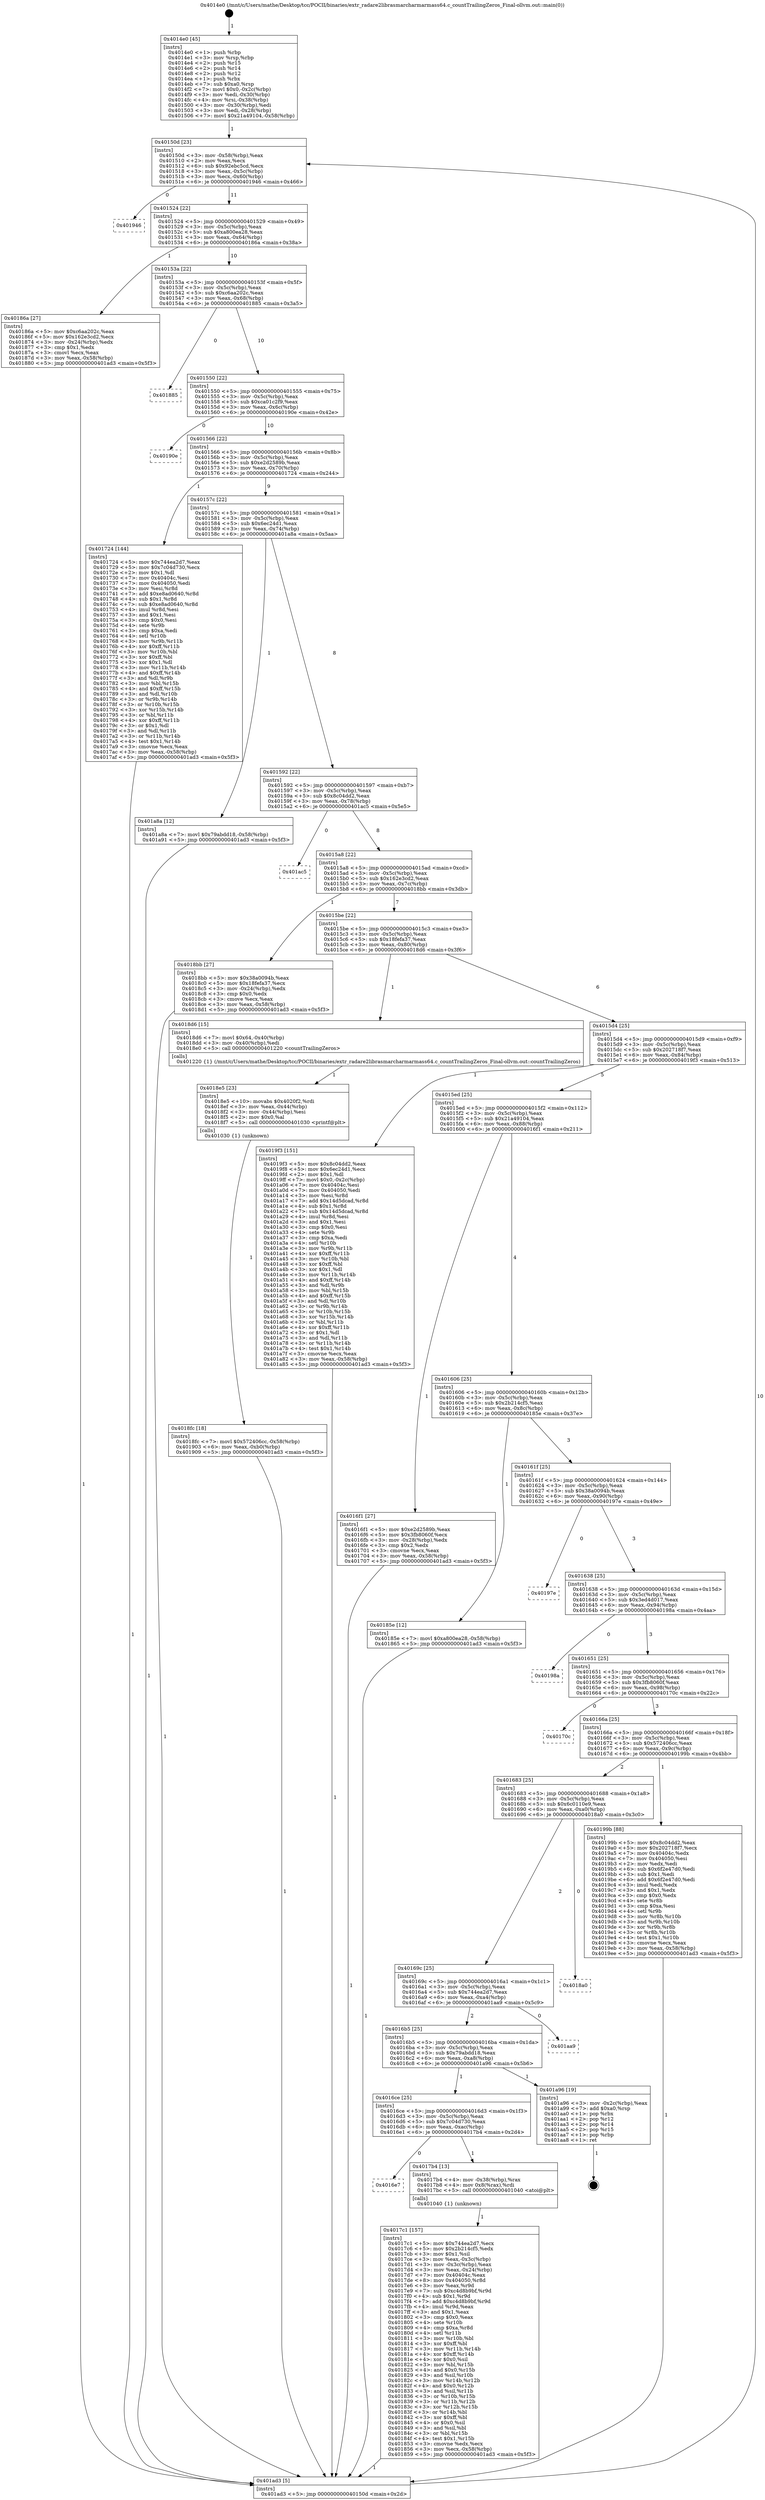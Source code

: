 digraph "0x4014e0" {
  label = "0x4014e0 (/mnt/c/Users/mathe/Desktop/tcc/POCII/binaries/extr_radare2librasmarcharmarmass64.c_countTrailingZeros_Final-ollvm.out::main(0))"
  labelloc = "t"
  node[shape=record]

  Entry [label="",width=0.3,height=0.3,shape=circle,fillcolor=black,style=filled]
  "0x40150d" [label="{
     0x40150d [23]\l
     | [instrs]\l
     &nbsp;&nbsp;0x40150d \<+3\>: mov -0x58(%rbp),%eax\l
     &nbsp;&nbsp;0x401510 \<+2\>: mov %eax,%ecx\l
     &nbsp;&nbsp;0x401512 \<+6\>: sub $0x92ebc5cd,%ecx\l
     &nbsp;&nbsp;0x401518 \<+3\>: mov %eax,-0x5c(%rbp)\l
     &nbsp;&nbsp;0x40151b \<+3\>: mov %ecx,-0x60(%rbp)\l
     &nbsp;&nbsp;0x40151e \<+6\>: je 0000000000401946 \<main+0x466\>\l
  }"]
  "0x401946" [label="{
     0x401946\l
  }", style=dashed]
  "0x401524" [label="{
     0x401524 [22]\l
     | [instrs]\l
     &nbsp;&nbsp;0x401524 \<+5\>: jmp 0000000000401529 \<main+0x49\>\l
     &nbsp;&nbsp;0x401529 \<+3\>: mov -0x5c(%rbp),%eax\l
     &nbsp;&nbsp;0x40152c \<+5\>: sub $0xa800ea28,%eax\l
     &nbsp;&nbsp;0x401531 \<+3\>: mov %eax,-0x64(%rbp)\l
     &nbsp;&nbsp;0x401534 \<+6\>: je 000000000040186a \<main+0x38a\>\l
  }"]
  Exit [label="",width=0.3,height=0.3,shape=circle,fillcolor=black,style=filled,peripheries=2]
  "0x40186a" [label="{
     0x40186a [27]\l
     | [instrs]\l
     &nbsp;&nbsp;0x40186a \<+5\>: mov $0xc6aa202c,%eax\l
     &nbsp;&nbsp;0x40186f \<+5\>: mov $0x162e3cd2,%ecx\l
     &nbsp;&nbsp;0x401874 \<+3\>: mov -0x24(%rbp),%edx\l
     &nbsp;&nbsp;0x401877 \<+3\>: cmp $0x1,%edx\l
     &nbsp;&nbsp;0x40187a \<+3\>: cmovl %ecx,%eax\l
     &nbsp;&nbsp;0x40187d \<+3\>: mov %eax,-0x58(%rbp)\l
     &nbsp;&nbsp;0x401880 \<+5\>: jmp 0000000000401ad3 \<main+0x5f3\>\l
  }"]
  "0x40153a" [label="{
     0x40153a [22]\l
     | [instrs]\l
     &nbsp;&nbsp;0x40153a \<+5\>: jmp 000000000040153f \<main+0x5f\>\l
     &nbsp;&nbsp;0x40153f \<+3\>: mov -0x5c(%rbp),%eax\l
     &nbsp;&nbsp;0x401542 \<+5\>: sub $0xc6aa202c,%eax\l
     &nbsp;&nbsp;0x401547 \<+3\>: mov %eax,-0x68(%rbp)\l
     &nbsp;&nbsp;0x40154a \<+6\>: je 0000000000401885 \<main+0x3a5\>\l
  }"]
  "0x4018fc" [label="{
     0x4018fc [18]\l
     | [instrs]\l
     &nbsp;&nbsp;0x4018fc \<+7\>: movl $0x572406cc,-0x58(%rbp)\l
     &nbsp;&nbsp;0x401903 \<+6\>: mov %eax,-0xb0(%rbp)\l
     &nbsp;&nbsp;0x401909 \<+5\>: jmp 0000000000401ad3 \<main+0x5f3\>\l
  }"]
  "0x401885" [label="{
     0x401885\l
  }", style=dashed]
  "0x401550" [label="{
     0x401550 [22]\l
     | [instrs]\l
     &nbsp;&nbsp;0x401550 \<+5\>: jmp 0000000000401555 \<main+0x75\>\l
     &nbsp;&nbsp;0x401555 \<+3\>: mov -0x5c(%rbp),%eax\l
     &nbsp;&nbsp;0x401558 \<+5\>: sub $0xca01c2f9,%eax\l
     &nbsp;&nbsp;0x40155d \<+3\>: mov %eax,-0x6c(%rbp)\l
     &nbsp;&nbsp;0x401560 \<+6\>: je 000000000040190e \<main+0x42e\>\l
  }"]
  "0x4018e5" [label="{
     0x4018e5 [23]\l
     | [instrs]\l
     &nbsp;&nbsp;0x4018e5 \<+10\>: movabs $0x4020f2,%rdi\l
     &nbsp;&nbsp;0x4018ef \<+3\>: mov %eax,-0x44(%rbp)\l
     &nbsp;&nbsp;0x4018f2 \<+3\>: mov -0x44(%rbp),%esi\l
     &nbsp;&nbsp;0x4018f5 \<+2\>: mov $0x0,%al\l
     &nbsp;&nbsp;0x4018f7 \<+5\>: call 0000000000401030 \<printf@plt\>\l
     | [calls]\l
     &nbsp;&nbsp;0x401030 \{1\} (unknown)\l
  }"]
  "0x40190e" [label="{
     0x40190e\l
  }", style=dashed]
  "0x401566" [label="{
     0x401566 [22]\l
     | [instrs]\l
     &nbsp;&nbsp;0x401566 \<+5\>: jmp 000000000040156b \<main+0x8b\>\l
     &nbsp;&nbsp;0x40156b \<+3\>: mov -0x5c(%rbp),%eax\l
     &nbsp;&nbsp;0x40156e \<+5\>: sub $0xe2d2589b,%eax\l
     &nbsp;&nbsp;0x401573 \<+3\>: mov %eax,-0x70(%rbp)\l
     &nbsp;&nbsp;0x401576 \<+6\>: je 0000000000401724 \<main+0x244\>\l
  }"]
  "0x4017c1" [label="{
     0x4017c1 [157]\l
     | [instrs]\l
     &nbsp;&nbsp;0x4017c1 \<+5\>: mov $0x744ea2d7,%ecx\l
     &nbsp;&nbsp;0x4017c6 \<+5\>: mov $0x2b214cf5,%edx\l
     &nbsp;&nbsp;0x4017cb \<+3\>: mov $0x1,%sil\l
     &nbsp;&nbsp;0x4017ce \<+3\>: mov %eax,-0x3c(%rbp)\l
     &nbsp;&nbsp;0x4017d1 \<+3\>: mov -0x3c(%rbp),%eax\l
     &nbsp;&nbsp;0x4017d4 \<+3\>: mov %eax,-0x24(%rbp)\l
     &nbsp;&nbsp;0x4017d7 \<+7\>: mov 0x40404c,%eax\l
     &nbsp;&nbsp;0x4017de \<+8\>: mov 0x404050,%r8d\l
     &nbsp;&nbsp;0x4017e6 \<+3\>: mov %eax,%r9d\l
     &nbsp;&nbsp;0x4017e9 \<+7\>: sub $0xc4d8b9bf,%r9d\l
     &nbsp;&nbsp;0x4017f0 \<+4\>: sub $0x1,%r9d\l
     &nbsp;&nbsp;0x4017f4 \<+7\>: add $0xc4d8b9bf,%r9d\l
     &nbsp;&nbsp;0x4017fb \<+4\>: imul %r9d,%eax\l
     &nbsp;&nbsp;0x4017ff \<+3\>: and $0x1,%eax\l
     &nbsp;&nbsp;0x401802 \<+3\>: cmp $0x0,%eax\l
     &nbsp;&nbsp;0x401805 \<+4\>: sete %r10b\l
     &nbsp;&nbsp;0x401809 \<+4\>: cmp $0xa,%r8d\l
     &nbsp;&nbsp;0x40180d \<+4\>: setl %r11b\l
     &nbsp;&nbsp;0x401811 \<+3\>: mov %r10b,%bl\l
     &nbsp;&nbsp;0x401814 \<+3\>: xor $0xff,%bl\l
     &nbsp;&nbsp;0x401817 \<+3\>: mov %r11b,%r14b\l
     &nbsp;&nbsp;0x40181a \<+4\>: xor $0xff,%r14b\l
     &nbsp;&nbsp;0x40181e \<+4\>: xor $0x0,%sil\l
     &nbsp;&nbsp;0x401822 \<+3\>: mov %bl,%r15b\l
     &nbsp;&nbsp;0x401825 \<+4\>: and $0x0,%r15b\l
     &nbsp;&nbsp;0x401829 \<+3\>: and %sil,%r10b\l
     &nbsp;&nbsp;0x40182c \<+3\>: mov %r14b,%r12b\l
     &nbsp;&nbsp;0x40182f \<+4\>: and $0x0,%r12b\l
     &nbsp;&nbsp;0x401833 \<+3\>: and %sil,%r11b\l
     &nbsp;&nbsp;0x401836 \<+3\>: or %r10b,%r15b\l
     &nbsp;&nbsp;0x401839 \<+3\>: or %r11b,%r12b\l
     &nbsp;&nbsp;0x40183c \<+3\>: xor %r12b,%r15b\l
     &nbsp;&nbsp;0x40183f \<+3\>: or %r14b,%bl\l
     &nbsp;&nbsp;0x401842 \<+3\>: xor $0xff,%bl\l
     &nbsp;&nbsp;0x401845 \<+4\>: or $0x0,%sil\l
     &nbsp;&nbsp;0x401849 \<+3\>: and %sil,%bl\l
     &nbsp;&nbsp;0x40184c \<+3\>: or %bl,%r15b\l
     &nbsp;&nbsp;0x40184f \<+4\>: test $0x1,%r15b\l
     &nbsp;&nbsp;0x401853 \<+3\>: cmovne %edx,%ecx\l
     &nbsp;&nbsp;0x401856 \<+3\>: mov %ecx,-0x58(%rbp)\l
     &nbsp;&nbsp;0x401859 \<+5\>: jmp 0000000000401ad3 \<main+0x5f3\>\l
  }"]
  "0x401724" [label="{
     0x401724 [144]\l
     | [instrs]\l
     &nbsp;&nbsp;0x401724 \<+5\>: mov $0x744ea2d7,%eax\l
     &nbsp;&nbsp;0x401729 \<+5\>: mov $0x7c04d730,%ecx\l
     &nbsp;&nbsp;0x40172e \<+2\>: mov $0x1,%dl\l
     &nbsp;&nbsp;0x401730 \<+7\>: mov 0x40404c,%esi\l
     &nbsp;&nbsp;0x401737 \<+7\>: mov 0x404050,%edi\l
     &nbsp;&nbsp;0x40173e \<+3\>: mov %esi,%r8d\l
     &nbsp;&nbsp;0x401741 \<+7\>: add $0xe8ad0640,%r8d\l
     &nbsp;&nbsp;0x401748 \<+4\>: sub $0x1,%r8d\l
     &nbsp;&nbsp;0x40174c \<+7\>: sub $0xe8ad0640,%r8d\l
     &nbsp;&nbsp;0x401753 \<+4\>: imul %r8d,%esi\l
     &nbsp;&nbsp;0x401757 \<+3\>: and $0x1,%esi\l
     &nbsp;&nbsp;0x40175a \<+3\>: cmp $0x0,%esi\l
     &nbsp;&nbsp;0x40175d \<+4\>: sete %r9b\l
     &nbsp;&nbsp;0x401761 \<+3\>: cmp $0xa,%edi\l
     &nbsp;&nbsp;0x401764 \<+4\>: setl %r10b\l
     &nbsp;&nbsp;0x401768 \<+3\>: mov %r9b,%r11b\l
     &nbsp;&nbsp;0x40176b \<+4\>: xor $0xff,%r11b\l
     &nbsp;&nbsp;0x40176f \<+3\>: mov %r10b,%bl\l
     &nbsp;&nbsp;0x401772 \<+3\>: xor $0xff,%bl\l
     &nbsp;&nbsp;0x401775 \<+3\>: xor $0x1,%dl\l
     &nbsp;&nbsp;0x401778 \<+3\>: mov %r11b,%r14b\l
     &nbsp;&nbsp;0x40177b \<+4\>: and $0xff,%r14b\l
     &nbsp;&nbsp;0x40177f \<+3\>: and %dl,%r9b\l
     &nbsp;&nbsp;0x401782 \<+3\>: mov %bl,%r15b\l
     &nbsp;&nbsp;0x401785 \<+4\>: and $0xff,%r15b\l
     &nbsp;&nbsp;0x401789 \<+3\>: and %dl,%r10b\l
     &nbsp;&nbsp;0x40178c \<+3\>: or %r9b,%r14b\l
     &nbsp;&nbsp;0x40178f \<+3\>: or %r10b,%r15b\l
     &nbsp;&nbsp;0x401792 \<+3\>: xor %r15b,%r14b\l
     &nbsp;&nbsp;0x401795 \<+3\>: or %bl,%r11b\l
     &nbsp;&nbsp;0x401798 \<+4\>: xor $0xff,%r11b\l
     &nbsp;&nbsp;0x40179c \<+3\>: or $0x1,%dl\l
     &nbsp;&nbsp;0x40179f \<+3\>: and %dl,%r11b\l
     &nbsp;&nbsp;0x4017a2 \<+3\>: or %r11b,%r14b\l
     &nbsp;&nbsp;0x4017a5 \<+4\>: test $0x1,%r14b\l
     &nbsp;&nbsp;0x4017a9 \<+3\>: cmovne %ecx,%eax\l
     &nbsp;&nbsp;0x4017ac \<+3\>: mov %eax,-0x58(%rbp)\l
     &nbsp;&nbsp;0x4017af \<+5\>: jmp 0000000000401ad3 \<main+0x5f3\>\l
  }"]
  "0x40157c" [label="{
     0x40157c [22]\l
     | [instrs]\l
     &nbsp;&nbsp;0x40157c \<+5\>: jmp 0000000000401581 \<main+0xa1\>\l
     &nbsp;&nbsp;0x401581 \<+3\>: mov -0x5c(%rbp),%eax\l
     &nbsp;&nbsp;0x401584 \<+5\>: sub $0x6ec24d1,%eax\l
     &nbsp;&nbsp;0x401589 \<+3\>: mov %eax,-0x74(%rbp)\l
     &nbsp;&nbsp;0x40158c \<+6\>: je 0000000000401a8a \<main+0x5aa\>\l
  }"]
  "0x4016e7" [label="{
     0x4016e7\l
  }", style=dashed]
  "0x401a8a" [label="{
     0x401a8a [12]\l
     | [instrs]\l
     &nbsp;&nbsp;0x401a8a \<+7\>: movl $0x79abdd18,-0x58(%rbp)\l
     &nbsp;&nbsp;0x401a91 \<+5\>: jmp 0000000000401ad3 \<main+0x5f3\>\l
  }"]
  "0x401592" [label="{
     0x401592 [22]\l
     | [instrs]\l
     &nbsp;&nbsp;0x401592 \<+5\>: jmp 0000000000401597 \<main+0xb7\>\l
     &nbsp;&nbsp;0x401597 \<+3\>: mov -0x5c(%rbp),%eax\l
     &nbsp;&nbsp;0x40159a \<+5\>: sub $0x8c04dd2,%eax\l
     &nbsp;&nbsp;0x40159f \<+3\>: mov %eax,-0x78(%rbp)\l
     &nbsp;&nbsp;0x4015a2 \<+6\>: je 0000000000401ac5 \<main+0x5e5\>\l
  }"]
  "0x4017b4" [label="{
     0x4017b4 [13]\l
     | [instrs]\l
     &nbsp;&nbsp;0x4017b4 \<+4\>: mov -0x38(%rbp),%rax\l
     &nbsp;&nbsp;0x4017b8 \<+4\>: mov 0x8(%rax),%rdi\l
     &nbsp;&nbsp;0x4017bc \<+5\>: call 0000000000401040 \<atoi@plt\>\l
     | [calls]\l
     &nbsp;&nbsp;0x401040 \{1\} (unknown)\l
  }"]
  "0x401ac5" [label="{
     0x401ac5\l
  }", style=dashed]
  "0x4015a8" [label="{
     0x4015a8 [22]\l
     | [instrs]\l
     &nbsp;&nbsp;0x4015a8 \<+5\>: jmp 00000000004015ad \<main+0xcd\>\l
     &nbsp;&nbsp;0x4015ad \<+3\>: mov -0x5c(%rbp),%eax\l
     &nbsp;&nbsp;0x4015b0 \<+5\>: sub $0x162e3cd2,%eax\l
     &nbsp;&nbsp;0x4015b5 \<+3\>: mov %eax,-0x7c(%rbp)\l
     &nbsp;&nbsp;0x4015b8 \<+6\>: je 00000000004018bb \<main+0x3db\>\l
  }"]
  "0x4016ce" [label="{
     0x4016ce [25]\l
     | [instrs]\l
     &nbsp;&nbsp;0x4016ce \<+5\>: jmp 00000000004016d3 \<main+0x1f3\>\l
     &nbsp;&nbsp;0x4016d3 \<+3\>: mov -0x5c(%rbp),%eax\l
     &nbsp;&nbsp;0x4016d6 \<+5\>: sub $0x7c04d730,%eax\l
     &nbsp;&nbsp;0x4016db \<+6\>: mov %eax,-0xac(%rbp)\l
     &nbsp;&nbsp;0x4016e1 \<+6\>: je 00000000004017b4 \<main+0x2d4\>\l
  }"]
  "0x4018bb" [label="{
     0x4018bb [27]\l
     | [instrs]\l
     &nbsp;&nbsp;0x4018bb \<+5\>: mov $0x38a0094b,%eax\l
     &nbsp;&nbsp;0x4018c0 \<+5\>: mov $0x18fefa37,%ecx\l
     &nbsp;&nbsp;0x4018c5 \<+3\>: mov -0x24(%rbp),%edx\l
     &nbsp;&nbsp;0x4018c8 \<+3\>: cmp $0x0,%edx\l
     &nbsp;&nbsp;0x4018cb \<+3\>: cmove %ecx,%eax\l
     &nbsp;&nbsp;0x4018ce \<+3\>: mov %eax,-0x58(%rbp)\l
     &nbsp;&nbsp;0x4018d1 \<+5\>: jmp 0000000000401ad3 \<main+0x5f3\>\l
  }"]
  "0x4015be" [label="{
     0x4015be [22]\l
     | [instrs]\l
     &nbsp;&nbsp;0x4015be \<+5\>: jmp 00000000004015c3 \<main+0xe3\>\l
     &nbsp;&nbsp;0x4015c3 \<+3\>: mov -0x5c(%rbp),%eax\l
     &nbsp;&nbsp;0x4015c6 \<+5\>: sub $0x18fefa37,%eax\l
     &nbsp;&nbsp;0x4015cb \<+3\>: mov %eax,-0x80(%rbp)\l
     &nbsp;&nbsp;0x4015ce \<+6\>: je 00000000004018d6 \<main+0x3f6\>\l
  }"]
  "0x401a96" [label="{
     0x401a96 [19]\l
     | [instrs]\l
     &nbsp;&nbsp;0x401a96 \<+3\>: mov -0x2c(%rbp),%eax\l
     &nbsp;&nbsp;0x401a99 \<+7\>: add $0xa0,%rsp\l
     &nbsp;&nbsp;0x401aa0 \<+1\>: pop %rbx\l
     &nbsp;&nbsp;0x401aa1 \<+2\>: pop %r12\l
     &nbsp;&nbsp;0x401aa3 \<+2\>: pop %r14\l
     &nbsp;&nbsp;0x401aa5 \<+2\>: pop %r15\l
     &nbsp;&nbsp;0x401aa7 \<+1\>: pop %rbp\l
     &nbsp;&nbsp;0x401aa8 \<+1\>: ret\l
  }"]
  "0x4018d6" [label="{
     0x4018d6 [15]\l
     | [instrs]\l
     &nbsp;&nbsp;0x4018d6 \<+7\>: movl $0x64,-0x40(%rbp)\l
     &nbsp;&nbsp;0x4018dd \<+3\>: mov -0x40(%rbp),%edi\l
     &nbsp;&nbsp;0x4018e0 \<+5\>: call 0000000000401220 \<countTrailingZeros\>\l
     | [calls]\l
     &nbsp;&nbsp;0x401220 \{1\} (/mnt/c/Users/mathe/Desktop/tcc/POCII/binaries/extr_radare2librasmarcharmarmass64.c_countTrailingZeros_Final-ollvm.out::countTrailingZeros)\l
  }"]
  "0x4015d4" [label="{
     0x4015d4 [25]\l
     | [instrs]\l
     &nbsp;&nbsp;0x4015d4 \<+5\>: jmp 00000000004015d9 \<main+0xf9\>\l
     &nbsp;&nbsp;0x4015d9 \<+3\>: mov -0x5c(%rbp),%eax\l
     &nbsp;&nbsp;0x4015dc \<+5\>: sub $0x202718f7,%eax\l
     &nbsp;&nbsp;0x4015e1 \<+6\>: mov %eax,-0x84(%rbp)\l
     &nbsp;&nbsp;0x4015e7 \<+6\>: je 00000000004019f3 \<main+0x513\>\l
  }"]
  "0x4016b5" [label="{
     0x4016b5 [25]\l
     | [instrs]\l
     &nbsp;&nbsp;0x4016b5 \<+5\>: jmp 00000000004016ba \<main+0x1da\>\l
     &nbsp;&nbsp;0x4016ba \<+3\>: mov -0x5c(%rbp),%eax\l
     &nbsp;&nbsp;0x4016bd \<+5\>: sub $0x79abdd18,%eax\l
     &nbsp;&nbsp;0x4016c2 \<+6\>: mov %eax,-0xa8(%rbp)\l
     &nbsp;&nbsp;0x4016c8 \<+6\>: je 0000000000401a96 \<main+0x5b6\>\l
  }"]
  "0x4019f3" [label="{
     0x4019f3 [151]\l
     | [instrs]\l
     &nbsp;&nbsp;0x4019f3 \<+5\>: mov $0x8c04dd2,%eax\l
     &nbsp;&nbsp;0x4019f8 \<+5\>: mov $0x6ec24d1,%ecx\l
     &nbsp;&nbsp;0x4019fd \<+2\>: mov $0x1,%dl\l
     &nbsp;&nbsp;0x4019ff \<+7\>: movl $0x0,-0x2c(%rbp)\l
     &nbsp;&nbsp;0x401a06 \<+7\>: mov 0x40404c,%esi\l
     &nbsp;&nbsp;0x401a0d \<+7\>: mov 0x404050,%edi\l
     &nbsp;&nbsp;0x401a14 \<+3\>: mov %esi,%r8d\l
     &nbsp;&nbsp;0x401a17 \<+7\>: add $0x14d5dcad,%r8d\l
     &nbsp;&nbsp;0x401a1e \<+4\>: sub $0x1,%r8d\l
     &nbsp;&nbsp;0x401a22 \<+7\>: sub $0x14d5dcad,%r8d\l
     &nbsp;&nbsp;0x401a29 \<+4\>: imul %r8d,%esi\l
     &nbsp;&nbsp;0x401a2d \<+3\>: and $0x1,%esi\l
     &nbsp;&nbsp;0x401a30 \<+3\>: cmp $0x0,%esi\l
     &nbsp;&nbsp;0x401a33 \<+4\>: sete %r9b\l
     &nbsp;&nbsp;0x401a37 \<+3\>: cmp $0xa,%edi\l
     &nbsp;&nbsp;0x401a3a \<+4\>: setl %r10b\l
     &nbsp;&nbsp;0x401a3e \<+3\>: mov %r9b,%r11b\l
     &nbsp;&nbsp;0x401a41 \<+4\>: xor $0xff,%r11b\l
     &nbsp;&nbsp;0x401a45 \<+3\>: mov %r10b,%bl\l
     &nbsp;&nbsp;0x401a48 \<+3\>: xor $0xff,%bl\l
     &nbsp;&nbsp;0x401a4b \<+3\>: xor $0x1,%dl\l
     &nbsp;&nbsp;0x401a4e \<+3\>: mov %r11b,%r14b\l
     &nbsp;&nbsp;0x401a51 \<+4\>: and $0xff,%r14b\l
     &nbsp;&nbsp;0x401a55 \<+3\>: and %dl,%r9b\l
     &nbsp;&nbsp;0x401a58 \<+3\>: mov %bl,%r15b\l
     &nbsp;&nbsp;0x401a5b \<+4\>: and $0xff,%r15b\l
     &nbsp;&nbsp;0x401a5f \<+3\>: and %dl,%r10b\l
     &nbsp;&nbsp;0x401a62 \<+3\>: or %r9b,%r14b\l
     &nbsp;&nbsp;0x401a65 \<+3\>: or %r10b,%r15b\l
     &nbsp;&nbsp;0x401a68 \<+3\>: xor %r15b,%r14b\l
     &nbsp;&nbsp;0x401a6b \<+3\>: or %bl,%r11b\l
     &nbsp;&nbsp;0x401a6e \<+4\>: xor $0xff,%r11b\l
     &nbsp;&nbsp;0x401a72 \<+3\>: or $0x1,%dl\l
     &nbsp;&nbsp;0x401a75 \<+3\>: and %dl,%r11b\l
     &nbsp;&nbsp;0x401a78 \<+3\>: or %r11b,%r14b\l
     &nbsp;&nbsp;0x401a7b \<+4\>: test $0x1,%r14b\l
     &nbsp;&nbsp;0x401a7f \<+3\>: cmovne %ecx,%eax\l
     &nbsp;&nbsp;0x401a82 \<+3\>: mov %eax,-0x58(%rbp)\l
     &nbsp;&nbsp;0x401a85 \<+5\>: jmp 0000000000401ad3 \<main+0x5f3\>\l
  }"]
  "0x4015ed" [label="{
     0x4015ed [25]\l
     | [instrs]\l
     &nbsp;&nbsp;0x4015ed \<+5\>: jmp 00000000004015f2 \<main+0x112\>\l
     &nbsp;&nbsp;0x4015f2 \<+3\>: mov -0x5c(%rbp),%eax\l
     &nbsp;&nbsp;0x4015f5 \<+5\>: sub $0x21a49104,%eax\l
     &nbsp;&nbsp;0x4015fa \<+6\>: mov %eax,-0x88(%rbp)\l
     &nbsp;&nbsp;0x401600 \<+6\>: je 00000000004016f1 \<main+0x211\>\l
  }"]
  "0x401aa9" [label="{
     0x401aa9\l
  }", style=dashed]
  "0x4016f1" [label="{
     0x4016f1 [27]\l
     | [instrs]\l
     &nbsp;&nbsp;0x4016f1 \<+5\>: mov $0xe2d2589b,%eax\l
     &nbsp;&nbsp;0x4016f6 \<+5\>: mov $0x3fb8060f,%ecx\l
     &nbsp;&nbsp;0x4016fb \<+3\>: mov -0x28(%rbp),%edx\l
     &nbsp;&nbsp;0x4016fe \<+3\>: cmp $0x2,%edx\l
     &nbsp;&nbsp;0x401701 \<+3\>: cmovne %ecx,%eax\l
     &nbsp;&nbsp;0x401704 \<+3\>: mov %eax,-0x58(%rbp)\l
     &nbsp;&nbsp;0x401707 \<+5\>: jmp 0000000000401ad3 \<main+0x5f3\>\l
  }"]
  "0x401606" [label="{
     0x401606 [25]\l
     | [instrs]\l
     &nbsp;&nbsp;0x401606 \<+5\>: jmp 000000000040160b \<main+0x12b\>\l
     &nbsp;&nbsp;0x40160b \<+3\>: mov -0x5c(%rbp),%eax\l
     &nbsp;&nbsp;0x40160e \<+5\>: sub $0x2b214cf5,%eax\l
     &nbsp;&nbsp;0x401613 \<+6\>: mov %eax,-0x8c(%rbp)\l
     &nbsp;&nbsp;0x401619 \<+6\>: je 000000000040185e \<main+0x37e\>\l
  }"]
  "0x401ad3" [label="{
     0x401ad3 [5]\l
     | [instrs]\l
     &nbsp;&nbsp;0x401ad3 \<+5\>: jmp 000000000040150d \<main+0x2d\>\l
  }"]
  "0x4014e0" [label="{
     0x4014e0 [45]\l
     | [instrs]\l
     &nbsp;&nbsp;0x4014e0 \<+1\>: push %rbp\l
     &nbsp;&nbsp;0x4014e1 \<+3\>: mov %rsp,%rbp\l
     &nbsp;&nbsp;0x4014e4 \<+2\>: push %r15\l
     &nbsp;&nbsp;0x4014e6 \<+2\>: push %r14\l
     &nbsp;&nbsp;0x4014e8 \<+2\>: push %r12\l
     &nbsp;&nbsp;0x4014ea \<+1\>: push %rbx\l
     &nbsp;&nbsp;0x4014eb \<+7\>: sub $0xa0,%rsp\l
     &nbsp;&nbsp;0x4014f2 \<+7\>: movl $0x0,-0x2c(%rbp)\l
     &nbsp;&nbsp;0x4014f9 \<+3\>: mov %edi,-0x30(%rbp)\l
     &nbsp;&nbsp;0x4014fc \<+4\>: mov %rsi,-0x38(%rbp)\l
     &nbsp;&nbsp;0x401500 \<+3\>: mov -0x30(%rbp),%edi\l
     &nbsp;&nbsp;0x401503 \<+3\>: mov %edi,-0x28(%rbp)\l
     &nbsp;&nbsp;0x401506 \<+7\>: movl $0x21a49104,-0x58(%rbp)\l
  }"]
  "0x40169c" [label="{
     0x40169c [25]\l
     | [instrs]\l
     &nbsp;&nbsp;0x40169c \<+5\>: jmp 00000000004016a1 \<main+0x1c1\>\l
     &nbsp;&nbsp;0x4016a1 \<+3\>: mov -0x5c(%rbp),%eax\l
     &nbsp;&nbsp;0x4016a4 \<+5\>: sub $0x744ea2d7,%eax\l
     &nbsp;&nbsp;0x4016a9 \<+6\>: mov %eax,-0xa4(%rbp)\l
     &nbsp;&nbsp;0x4016af \<+6\>: je 0000000000401aa9 \<main+0x5c9\>\l
  }"]
  "0x40185e" [label="{
     0x40185e [12]\l
     | [instrs]\l
     &nbsp;&nbsp;0x40185e \<+7\>: movl $0xa800ea28,-0x58(%rbp)\l
     &nbsp;&nbsp;0x401865 \<+5\>: jmp 0000000000401ad3 \<main+0x5f3\>\l
  }"]
  "0x40161f" [label="{
     0x40161f [25]\l
     | [instrs]\l
     &nbsp;&nbsp;0x40161f \<+5\>: jmp 0000000000401624 \<main+0x144\>\l
     &nbsp;&nbsp;0x401624 \<+3\>: mov -0x5c(%rbp),%eax\l
     &nbsp;&nbsp;0x401627 \<+5\>: sub $0x38a0094b,%eax\l
     &nbsp;&nbsp;0x40162c \<+6\>: mov %eax,-0x90(%rbp)\l
     &nbsp;&nbsp;0x401632 \<+6\>: je 000000000040197e \<main+0x49e\>\l
  }"]
  "0x4018a0" [label="{
     0x4018a0\l
  }", style=dashed]
  "0x40197e" [label="{
     0x40197e\l
  }", style=dashed]
  "0x401638" [label="{
     0x401638 [25]\l
     | [instrs]\l
     &nbsp;&nbsp;0x401638 \<+5\>: jmp 000000000040163d \<main+0x15d\>\l
     &nbsp;&nbsp;0x40163d \<+3\>: mov -0x5c(%rbp),%eax\l
     &nbsp;&nbsp;0x401640 \<+5\>: sub $0x3ed4d017,%eax\l
     &nbsp;&nbsp;0x401645 \<+6\>: mov %eax,-0x94(%rbp)\l
     &nbsp;&nbsp;0x40164b \<+6\>: je 000000000040198a \<main+0x4aa\>\l
  }"]
  "0x401683" [label="{
     0x401683 [25]\l
     | [instrs]\l
     &nbsp;&nbsp;0x401683 \<+5\>: jmp 0000000000401688 \<main+0x1a8\>\l
     &nbsp;&nbsp;0x401688 \<+3\>: mov -0x5c(%rbp),%eax\l
     &nbsp;&nbsp;0x40168b \<+5\>: sub $0x6c0110e9,%eax\l
     &nbsp;&nbsp;0x401690 \<+6\>: mov %eax,-0xa0(%rbp)\l
     &nbsp;&nbsp;0x401696 \<+6\>: je 00000000004018a0 \<main+0x3c0\>\l
  }"]
  "0x40198a" [label="{
     0x40198a\l
  }", style=dashed]
  "0x401651" [label="{
     0x401651 [25]\l
     | [instrs]\l
     &nbsp;&nbsp;0x401651 \<+5\>: jmp 0000000000401656 \<main+0x176\>\l
     &nbsp;&nbsp;0x401656 \<+3\>: mov -0x5c(%rbp),%eax\l
     &nbsp;&nbsp;0x401659 \<+5\>: sub $0x3fb8060f,%eax\l
     &nbsp;&nbsp;0x40165e \<+6\>: mov %eax,-0x98(%rbp)\l
     &nbsp;&nbsp;0x401664 \<+6\>: je 000000000040170c \<main+0x22c\>\l
  }"]
  "0x40199b" [label="{
     0x40199b [88]\l
     | [instrs]\l
     &nbsp;&nbsp;0x40199b \<+5\>: mov $0x8c04dd2,%eax\l
     &nbsp;&nbsp;0x4019a0 \<+5\>: mov $0x202718f7,%ecx\l
     &nbsp;&nbsp;0x4019a5 \<+7\>: mov 0x40404c,%edx\l
     &nbsp;&nbsp;0x4019ac \<+7\>: mov 0x404050,%esi\l
     &nbsp;&nbsp;0x4019b3 \<+2\>: mov %edx,%edi\l
     &nbsp;&nbsp;0x4019b5 \<+6\>: sub $0x6f2e47d0,%edi\l
     &nbsp;&nbsp;0x4019bb \<+3\>: sub $0x1,%edi\l
     &nbsp;&nbsp;0x4019be \<+6\>: add $0x6f2e47d0,%edi\l
     &nbsp;&nbsp;0x4019c4 \<+3\>: imul %edi,%edx\l
     &nbsp;&nbsp;0x4019c7 \<+3\>: and $0x1,%edx\l
     &nbsp;&nbsp;0x4019ca \<+3\>: cmp $0x0,%edx\l
     &nbsp;&nbsp;0x4019cd \<+4\>: sete %r8b\l
     &nbsp;&nbsp;0x4019d1 \<+3\>: cmp $0xa,%esi\l
     &nbsp;&nbsp;0x4019d4 \<+4\>: setl %r9b\l
     &nbsp;&nbsp;0x4019d8 \<+3\>: mov %r8b,%r10b\l
     &nbsp;&nbsp;0x4019db \<+3\>: and %r9b,%r10b\l
     &nbsp;&nbsp;0x4019de \<+3\>: xor %r9b,%r8b\l
     &nbsp;&nbsp;0x4019e1 \<+3\>: or %r8b,%r10b\l
     &nbsp;&nbsp;0x4019e4 \<+4\>: test $0x1,%r10b\l
     &nbsp;&nbsp;0x4019e8 \<+3\>: cmovne %ecx,%eax\l
     &nbsp;&nbsp;0x4019eb \<+3\>: mov %eax,-0x58(%rbp)\l
     &nbsp;&nbsp;0x4019ee \<+5\>: jmp 0000000000401ad3 \<main+0x5f3\>\l
  }"]
  "0x40170c" [label="{
     0x40170c\l
  }", style=dashed]
  "0x40166a" [label="{
     0x40166a [25]\l
     | [instrs]\l
     &nbsp;&nbsp;0x40166a \<+5\>: jmp 000000000040166f \<main+0x18f\>\l
     &nbsp;&nbsp;0x40166f \<+3\>: mov -0x5c(%rbp),%eax\l
     &nbsp;&nbsp;0x401672 \<+5\>: sub $0x572406cc,%eax\l
     &nbsp;&nbsp;0x401677 \<+6\>: mov %eax,-0x9c(%rbp)\l
     &nbsp;&nbsp;0x40167d \<+6\>: je 000000000040199b \<main+0x4bb\>\l
  }"]
  Entry -> "0x4014e0" [label=" 1"]
  "0x40150d" -> "0x401946" [label=" 0"]
  "0x40150d" -> "0x401524" [label=" 11"]
  "0x401a96" -> Exit [label=" 1"]
  "0x401524" -> "0x40186a" [label=" 1"]
  "0x401524" -> "0x40153a" [label=" 10"]
  "0x401a8a" -> "0x401ad3" [label=" 1"]
  "0x40153a" -> "0x401885" [label=" 0"]
  "0x40153a" -> "0x401550" [label=" 10"]
  "0x4019f3" -> "0x401ad3" [label=" 1"]
  "0x401550" -> "0x40190e" [label=" 0"]
  "0x401550" -> "0x401566" [label=" 10"]
  "0x40199b" -> "0x401ad3" [label=" 1"]
  "0x401566" -> "0x401724" [label=" 1"]
  "0x401566" -> "0x40157c" [label=" 9"]
  "0x4018fc" -> "0x401ad3" [label=" 1"]
  "0x40157c" -> "0x401a8a" [label=" 1"]
  "0x40157c" -> "0x401592" [label=" 8"]
  "0x4018e5" -> "0x4018fc" [label=" 1"]
  "0x401592" -> "0x401ac5" [label=" 0"]
  "0x401592" -> "0x4015a8" [label=" 8"]
  "0x4018d6" -> "0x4018e5" [label=" 1"]
  "0x4015a8" -> "0x4018bb" [label=" 1"]
  "0x4015a8" -> "0x4015be" [label=" 7"]
  "0x40186a" -> "0x401ad3" [label=" 1"]
  "0x4015be" -> "0x4018d6" [label=" 1"]
  "0x4015be" -> "0x4015d4" [label=" 6"]
  "0x40185e" -> "0x401ad3" [label=" 1"]
  "0x4015d4" -> "0x4019f3" [label=" 1"]
  "0x4015d4" -> "0x4015ed" [label=" 5"]
  "0x4017b4" -> "0x4017c1" [label=" 1"]
  "0x4015ed" -> "0x4016f1" [label=" 1"]
  "0x4015ed" -> "0x401606" [label=" 4"]
  "0x4016f1" -> "0x401ad3" [label=" 1"]
  "0x4014e0" -> "0x40150d" [label=" 1"]
  "0x401ad3" -> "0x40150d" [label=" 10"]
  "0x401724" -> "0x401ad3" [label=" 1"]
  "0x4016ce" -> "0x4016e7" [label=" 0"]
  "0x401606" -> "0x40185e" [label=" 1"]
  "0x401606" -> "0x40161f" [label=" 3"]
  "0x4018bb" -> "0x401ad3" [label=" 1"]
  "0x40161f" -> "0x40197e" [label=" 0"]
  "0x40161f" -> "0x401638" [label=" 3"]
  "0x4016b5" -> "0x4016ce" [label=" 1"]
  "0x401638" -> "0x40198a" [label=" 0"]
  "0x401638" -> "0x401651" [label=" 3"]
  "0x4017c1" -> "0x401ad3" [label=" 1"]
  "0x401651" -> "0x40170c" [label=" 0"]
  "0x401651" -> "0x40166a" [label=" 3"]
  "0x40169c" -> "0x4016b5" [label=" 2"]
  "0x40166a" -> "0x40199b" [label=" 1"]
  "0x40166a" -> "0x401683" [label=" 2"]
  "0x4016b5" -> "0x401a96" [label=" 1"]
  "0x401683" -> "0x4018a0" [label=" 0"]
  "0x401683" -> "0x40169c" [label=" 2"]
  "0x4016ce" -> "0x4017b4" [label=" 1"]
  "0x40169c" -> "0x401aa9" [label=" 0"]
}
